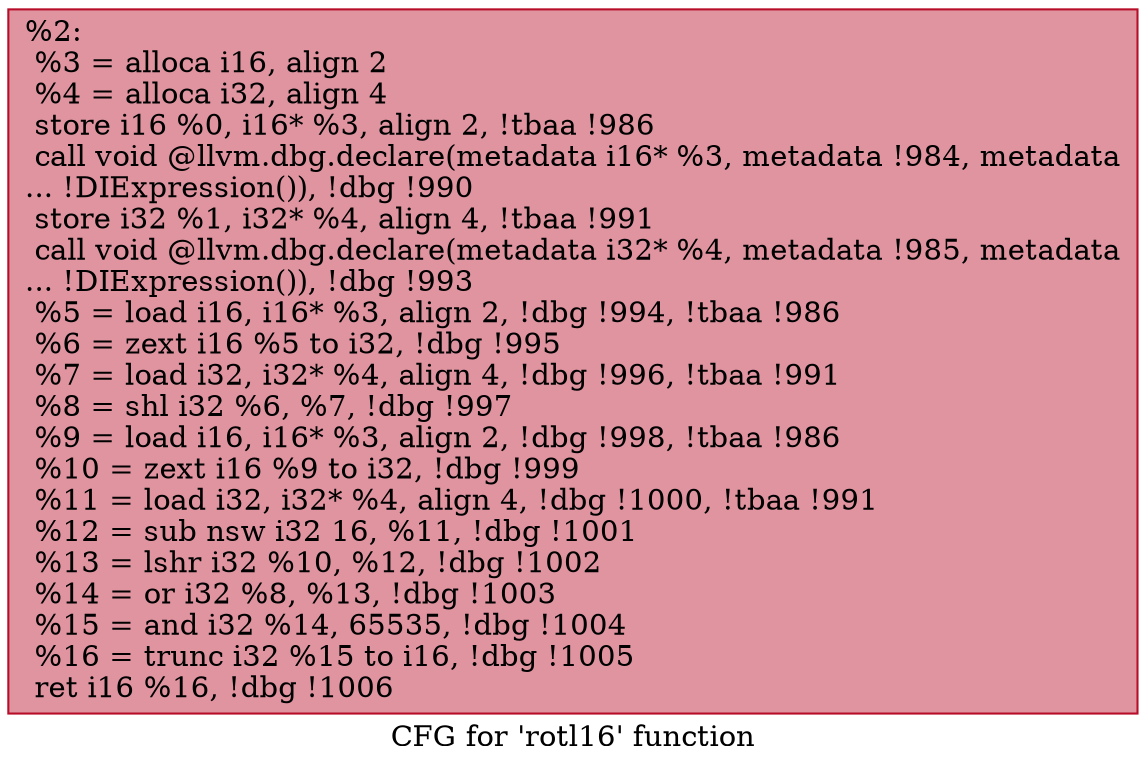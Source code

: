 digraph "CFG for 'rotl16' function" {
	label="CFG for 'rotl16' function";

	Node0x261a230 [shape=record,color="#b70d28ff", style=filled, fillcolor="#b70d2870",label="{%2:\l  %3 = alloca i16, align 2\l  %4 = alloca i32, align 4\l  store i16 %0, i16* %3, align 2, !tbaa !986\l  call void @llvm.dbg.declare(metadata i16* %3, metadata !984, metadata\l... !DIExpression()), !dbg !990\l  store i32 %1, i32* %4, align 4, !tbaa !991\l  call void @llvm.dbg.declare(metadata i32* %4, metadata !985, metadata\l... !DIExpression()), !dbg !993\l  %5 = load i16, i16* %3, align 2, !dbg !994, !tbaa !986\l  %6 = zext i16 %5 to i32, !dbg !995\l  %7 = load i32, i32* %4, align 4, !dbg !996, !tbaa !991\l  %8 = shl i32 %6, %7, !dbg !997\l  %9 = load i16, i16* %3, align 2, !dbg !998, !tbaa !986\l  %10 = zext i16 %9 to i32, !dbg !999\l  %11 = load i32, i32* %4, align 4, !dbg !1000, !tbaa !991\l  %12 = sub nsw i32 16, %11, !dbg !1001\l  %13 = lshr i32 %10, %12, !dbg !1002\l  %14 = or i32 %8, %13, !dbg !1003\l  %15 = and i32 %14, 65535, !dbg !1004\l  %16 = trunc i32 %15 to i16, !dbg !1005\l  ret i16 %16, !dbg !1006\l}"];
}
